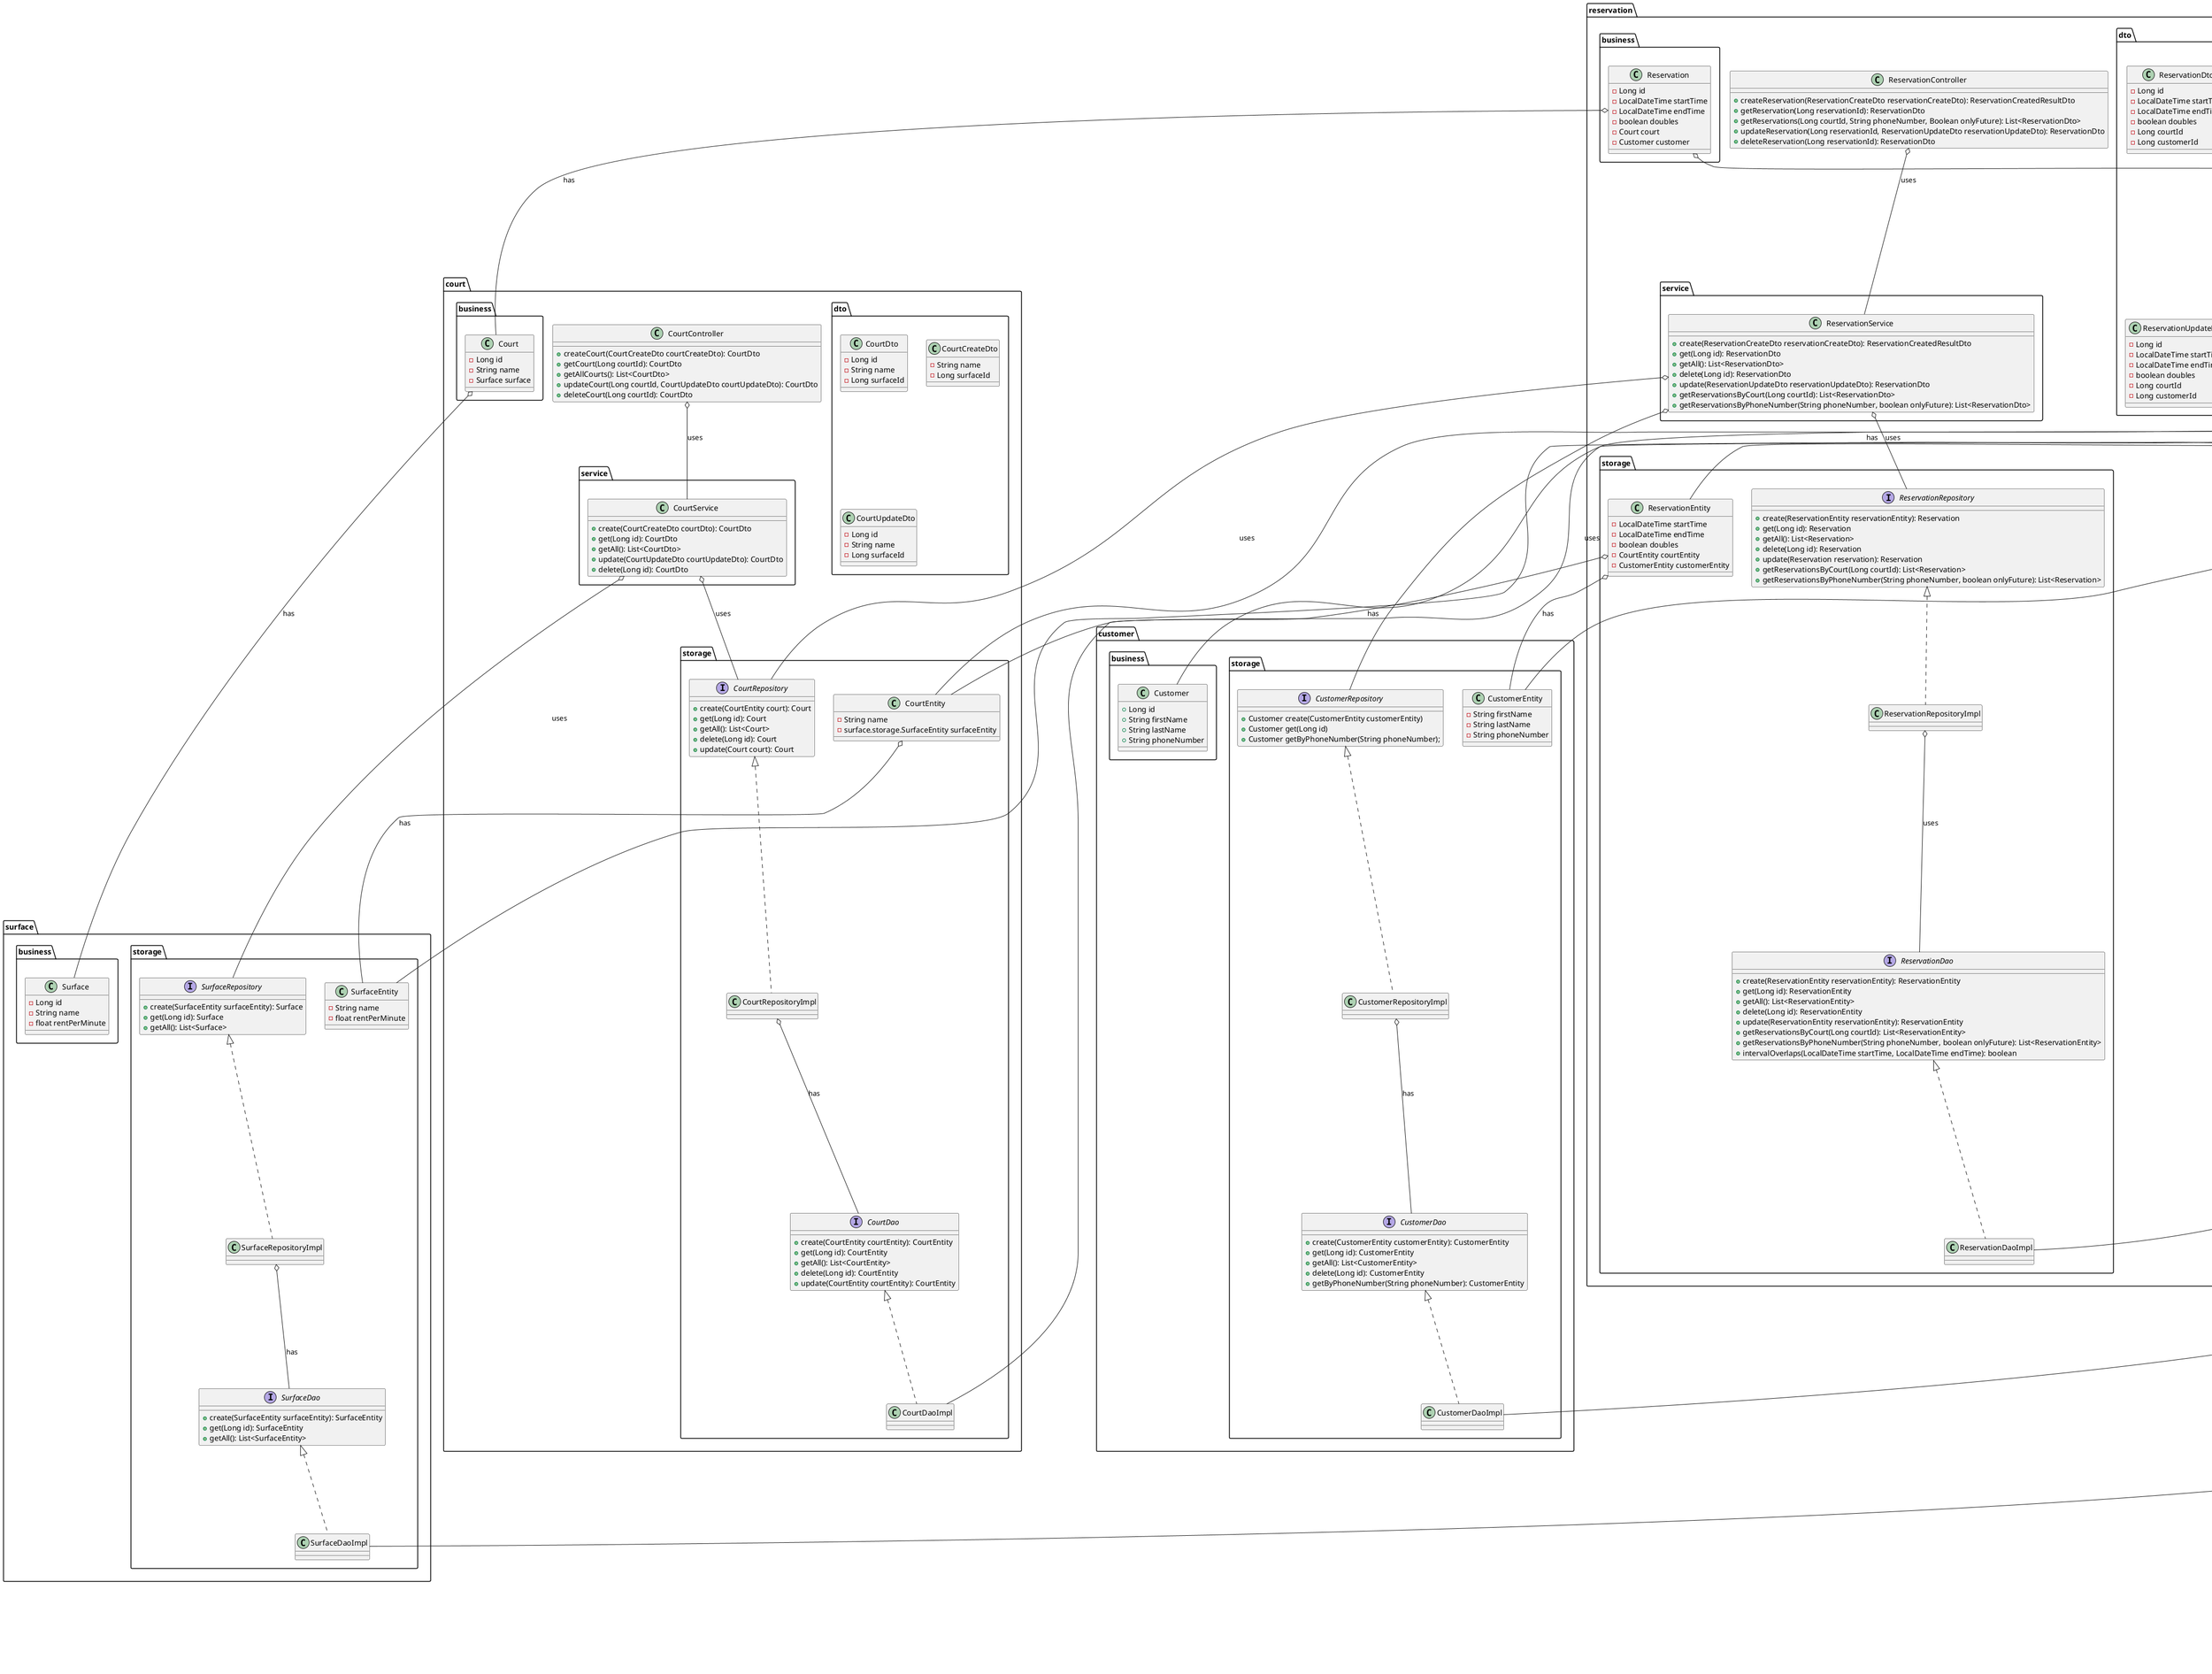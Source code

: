@startuml
skinparam componentStyle rectangle

package "common.storage" {
    abstract class BaseEntity {
        # Long id
        # boolean deleted
        --
    }

    abstract class AbstractDao<T extends BaseEntity> {
        # EntityManager entityManager
        --
        + T save(T entity)
        + T findById(Long id)
        + List<T> findAll()
        + T remove(Long id)
        + T merge(T entity)
    }

}

package "customer" {
    package "business" {
        class Customer {
            + Long id
            + String firstName
            + String lastName
            + String phoneNumber
        }
    }

    package "storage" {
        class CustomerEntity extends common.storage.BaseEntity {
            - String firstName
            - String lastName
            - String phoneNumber
        }

        interface CustomerDao {
            + create(CustomerEntity customerEntity): CustomerEntity
            + get(Long id): CustomerEntity
            + getAll(): List<CustomerEntity>
            + delete(Long id): CustomerEntity
            + getByPhoneNumber(String phoneNumber): CustomerEntity
        }

        class CustomerDaoImpl extends common.storage.AbstractDao implements CustomerDao {

        }

        interface CustomerRepository {
            + Customer create(CustomerEntity customerEntity)
            + Customer get(Long id)
            + Customer getByPhoneNumber(String phoneNumber);
        }

        class CustomerRepositoryImpl implements CustomerRepository {

        }
        CustomerRepositoryImpl o-- CustomerDao : has
    }

}

package "surface" {
    package "business" {
        class Surface {
            - Long id
            - String name
            - float rentPerMinute
        }
    }

    package "storage" {
        class SurfaceEntity extends common.storage.BaseEntity {
            - String name
            - float rentPerMinute
        }

        interface SurfaceDao {
            + create(SurfaceEntity surfaceEntity): SurfaceEntity
            + get(Long id): SurfaceEntity
            + getAll(): List<SurfaceEntity>
        }

        class SurfaceDaoImpl extends common.storage.AbstractDao implements SurfaceDao {

        }

        interface SurfaceRepository {
            + create(SurfaceEntity surfaceEntity): Surface
            + get(Long id): Surface
            + getAll(): List<Surface>
        }

        class SurfaceRepositoryImpl implements SurfaceRepository {

        }
        SurfaceRepositoryImpl o-- SurfaceDao : has
    }
}

package "court" {
    package "business" {
        class Court {
            - Long id
            - String name
            - Surface surface
        }
    }

    package "storage" {
        class CourtEntity extends common.storage.BaseEntity {
            - String name
            - surface.storage.SurfaceEntity surfaceEntity
        }

        interface CourtDao {
            + create(CourtEntity courtEntity): CourtEntity
            + get(Long id): CourtEntity
            + getAll(): List<CourtEntity>
            + delete(Long id): CourtEntity
            + update(CourtEntity courtEntity): CourtEntity
        }

        class CourtDaoImpl extends common.storage.AbstractDao implements CourtDao {

        }

        interface CourtRepository {
            + create(CourtEntity court): Court
            + get(Long id): Court
            + getAll(): List<Court>
            + delete(Long id): Court
            + update(Court court): Court
        }

        class CourtRepositoryImpl implements CourtRepository {

        }

        CourtRepositoryImpl o-- CourtDao : has
        CourtEntity o-- surface.storage.SurfaceEntity : has
        Court o-- surface.business.Surface : has
    }

    package "dto" {
        class CourtDto {
            - Long id
            - String name
            - Long surfaceId
        }

        class CourtCreateDto {
            - String name
            - Long surfaceId
        }

        class CourtUpdateDto {
            - Long id
            - String name
            - Long surfaceId
        }
    }

    package "service" {
        class CourtService {
                + create(CourtCreateDto courtDto): CourtDto
                + get(Long id): CourtDto
                + getAll(): List<CourtDto>
                + update(CourtUpdateDto courtUpdateDto): CourtDto
                + delete(Long id): CourtDto
            }

            CourtService o-- CourtRepository : uses
            CourtService o-- SurfaceRepository : uses
    }

    class CourtController {
            + createCourt(CourtCreateDto courtCreateDto): CourtDto
            + getCourt(Long courtId): CourtDto
            + getAllCourts(): List<CourtDto>
            + updateCourt(Long courtId, CourtUpdateDto courtUpdateDto): CourtDto
            + deleteCourt(Long courtId): CourtDto
        }

    CourtController o-- CourtService : uses
}

package "reservation" {
    package "business" {
        class Reservation {
            - Long id
            - LocalDateTime startTime
            - LocalDateTime endTime
            - boolean doubles
            - Court court
            - Customer customer
        }
    }

    package "storage" {
        class ReservationEntity extends common.storage.BaseEntity {
            - LocalDateTime startTime
            - LocalDateTime endTime
            - boolean doubles
            - CourtEntity courtEntity
            - CustomerEntity customerEntity
        }

        interface ReservationDao {
            + create(ReservationEntity reservationEntity): ReservationEntity
            + get(Long id): ReservationEntity
            + getAll(): List<ReservationEntity>
            + delete(Long id): ReservationEntity
            + update(ReservationEntity reservationEntity): ReservationEntity
            + getReservationsByCourt(Long courtId): List<ReservationEntity>
            + getReservationsByPhoneNumber(String phoneNumber, boolean onlyFuture): List<ReservationEntity>
            + intervalOverlaps(LocalDateTime startTime, LocalDateTime endTime): boolean
        }

        class ReservationDaoImpl extends common.storage.AbstractDao implements ReservationDao {

        }

        interface ReservationRepository {
            + create(ReservationEntity reservationEntity): Reservation
            + get(Long id): Reservation
            + getAll(): List<Reservation>
            + delete(Long id): Reservation
            + update(Reservation reservation): Reservation
            + getReservationsByCourt(Long courtId): List<Reservation>
            + getReservationsByPhoneNumber(String phoneNumber, boolean onlyFuture): List<Reservation>
        }

        class ReservationRepositoryImpl implements ReservationRepository {

        }

        ReservationRepositoryImpl o-- ReservationDao : uses
        ReservationEntity o-- CourtEntity : has
        ReservationEntity o-- CustomerEntity : has
        Reservation o-- Court : has
        Reservation o-- Customer : has
    }

    package "dto" {
        class ReservationDto {
            - Long id
            - LocalDateTime startTime
            - LocalDateTime endTime
            - boolean doubles
            - Long courtId
            - Long customerId
        }

        class ReservationCreateDto {
            - LocalDateTime startTime
            - LocalDateTime endTime
            - boolean doubles
            - Long courtId
            - String firstName
            - String lastName
            - String phoneNumber
        }

        class ReservationUpdateDto {
            - Long id
            - LocalDateTime startTime
            - LocalDateTime endTime
            - boolean doubles
            - Long courtId
            - Long customerId
        }

        class ReservationCreatedResultDto {
            - String phoneNumber
            - LocalDateTime startTime
            - LocalDateTime endTime
            - float price
        }
    }

    package "service" {
        class ReservationService {
            + create(ReservationCreateDto reservationCreateDto): ReservationCreatedResultDto
            + get(Long id): ReservationDto
            + getAll(): List<ReservationDto>
            + delete(Long id): ReservationDto
            + update(ReservationUpdateDto reservationUpdateDto): ReservationDto
            + getReservationsByCourt(Long courtId): List<ReservationDto>
            + getReservationsByPhoneNumber(String phoneNumber, boolean onlyFuture): List<ReservationDto>
        }

        ReservationService o-- ReservationRepository : uses
        ReservationService o-- CustomerRepository : uses
        ReservationService o-- CourtRepository : uses
    }

    class ReservationController {
        + createReservation(ReservationCreateDto reservationCreateDto): ReservationCreatedResultDto
        + getReservation(Long reservationId): ReservationDto
        + getReservations(Long courtId, String phoneNumber, Boolean onlyFuture): List<ReservationDto>
        + updateReservation(Long reservationId, ReservationUpdateDto reservationUpdateDto): ReservationDto
        + deleteReservation(Long reservationId): ReservationDto
    }

    ReservationController o-- ReservationService : uses
}

package "user" {
    package "business" {
        class User implements org.springframework.security.core.userdetails.UserDetails {
            - Long id
            - String email
            - String password
            - Role role
            --
            + getAuthorities(): Collection<? extends org.springframework.security.core.GrantedAuthority>
            + getUsername(): String
            + getPassword(): String
            + isAccountNonExpired(): boolean
            + isAccountNonLocked(): boolean
            + isCredentialsNonExpired(): boolean
            + isEnabled(): boolean
        }
    }

    package "storage" {
        class UserEntity extends common.storage.BaseEntity {
            - String email
            - String password
            - Role role
        }

        enum Role {
            USER
            ADMIN
        }

        interface UserDao {
            + create(UserEntity userEntity): UserEntity
            + get(Long id): UserEntity
            + getAll(): List<UserEntity>
            + delete(Long id): UserEntity
            + update(UserEntity userEntity): UserEntity
            + getByEmail(String email): UserEntity
        }

        class UserDaoImpl extends common.storage.AbstractDao implements UserDao {

        }

        interface UserRepository {
            + create(UserEntity userEntity): User
            + get(Long id): User
            + getAll(): List<User>
            + update(User user): User
            + delete(Long id): User
            + getByEmail(String email): User
        }

        class UserRepositoryImpl implements UserRepository {

        }

        UserRepositoryImpl o-- UserDao : uses
        User o-- Role : has
        UserEntity o-- Role : has
    }

    package "dto" {
        class UserDto {
            - Long id
            - String email
            - Role role
        }

        class UserCreateDto {
            - String email
            - String password
            - Role role
        }

        class UserUpdateDto {
            - Long id
            - String password
            - Role role
        }
    }

    package "service" {
        class UserService {
            + create(UserCreateDto userCreateDto): UserDto
            + get(Long id): UserDto
            + getAll(): List<UserDto>
            + update(UserUpdateDto userUpdateDto): UserDto
            + delete(Long id): UserDto
        }

        UserService o-- UserRepository : uses

        UserService o-- org.springframework.security.crypto.password.PasswordEncoder : uses
    }

    class UserController {
        + createUser(UserCreateDto userCreateDto): UserDto
        + getUser(Long userId): UserDto
        + getAllUsers(): List<UserDto
        + updateUser(Long userId, UserUpdateDto userUpdateDto): UserDto
        + deleteUser(Long userId): UserDto
    }

    UserController o-- UserService : uses
}

package "token" {
    package "business" {
        class Token {
            - Long id
            - String token
            - user.business.User user
            - TokenType type
        }
    }

    package "storage" {
        class TokenEntity extends common.storage.BaseEntity {
            - String token
            - user.storage.UserEntity userEntity
            - TokenType type
        }

        enum TokenType {
            ACCESS
            REFRESH
        }

        interface TokenDao {
            + create(TokenEntity entity): TokenEntity
            + update(TokenEntity entity): TokenEntity
            + delete(Long id): TokenEntity
            + getAllTokensByUser(Long id): List<TokenEntity>
            + getByToken(String token): TokenEntity
            + getAllTokensByUser(Long id, TokenType type): List<TokenEntity>
        }

        class TokenDaoImpl extends common.storage.AbstractDao implements TokenDao {

        }

        interface TokenRepository {
            + create(TokenEntity tokenEntity): Token
            + update(Token token): Token
            + delete(Long id): Token
            + getAllTokensByUser(Long id): List<Token>
            + getByToken(String token): Token
            + getAllTokensByUser(Long id, TokenType type): List<Token>
        }

        class TokenRepositoryImpl implements TokenRepository {

        }

        TokenRepositoryImpl o-- TokenDao : uses
        TokenEntity o-- user.storage.UserEntity : has
        Token o-- user.business.User : has
        Token o-- TokenType : has
        TokenEntity o-- TokenType : has
    }
}

package "auth" {
    package "dto" {
        class AuthenticationDto {
            - String email
            - String password
        }

        class AuthenticationResponseDto {
            - String accessToken
            - String refreshToken
        }

        class RegisterDto {
            - String email
            - String password
            - Role role
        }
    }

    package "service" {
        class AuthenticationService {
            + register(RegisterDto registerData): AuthenticationResponseDto
            + authenticate(AuthenticationDto requestBody): AuthenticationResponseDto
            + refreshToken(HttpServletRequest request, HttpServletResponse response): void
            + logout(HttpServletRequest request, HttpServletResponse response): void

            # saveUserToken(User user, String jwtToken, TokenType tokenType): void
            # revokeAllTokens(User user): void
            # revokeAccessTokens(User user): void
        }

        class JwtService {
            + extractUsername(String token): String
            + isTokenValid(String token, UserDetails userDetails): boolean
            + generateToken(UserDetails userDetails): String
            + generateToken(Map<String, Object> extraClaims, UserDetails userDetails): String
            + generateRefreshToken(UserDetails userDetails): String

            # extractClaim(String token, Function<Claims, T> claimsResolver): <T>
            # extractAllClaims(String token): Claims
            # buildToken(Map<String, Object> extraClaims, UserDetails userDetails, long expiration): String
            # isTokenExpired(String token): boolean
            # getSignInKey(): Key
        }

        JwtService o-- UserDetails : uses
        AuthenticationService o-- JwtService : uses
        AuthenticationService o-- UserRepository : uses
        AuthenticationService o-- TokenRepository : uses
    }

    class AuthenticationController {
        + authenticate(AuthenticationDto requestBody): ResponseEntity<AuthenticationResponseDto>
        + refreshToken(HttpServletRequest request, HttpServletResponse response): void
        + logout(HttpServletRequest request, HttpServletResponse response): void
    }

    AuthenticationController o-- AuthenticationService : uses
}

package "common.security" {
    class JwtAuthenticationFilter extends org.springframework.web.filter.OncePerRequestFilter {
        - JwtService jwtService
        - TokenRepository tokenRepository
        - UserDetailsService userDetailsService

        + doFilterInternal(HttpServletRequest request, HttpServletResponse response, FilterChain filterChain): void
    }

    class SecurityConfiguration {
        - JwtAuthenticationFilter jwtAuthenticationFilter
        - AuthenticationProvider authenticationProvider

        + securityFilterChain(org.springframework.security.config.annotation.web.builders.HttpSecurity http): org.springframework.security.web.SecurityFilterChain
    }

    JwtAuthenticationFilter o-- JwtService : uses
    JwtAuthenticationFilter o-- TokenRepository : uses
    JwtAuthenticationFilter o-- UserDetailsService : uses
    SecurityConfiguration o-- JwtAuthenticationFilter : uses
    SecurityConfiguration o-- AuthenticationProvider : uses
}


UserService o-- token.storage.TokenRepository : uses

@enduml